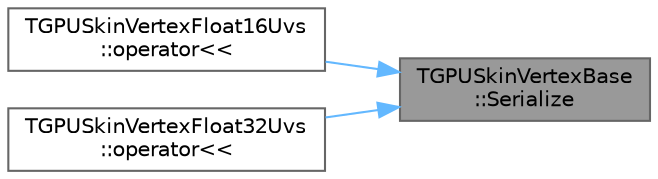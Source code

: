 digraph "TGPUSkinVertexBase::Serialize"
{
 // INTERACTIVE_SVG=YES
 // LATEX_PDF_SIZE
  bgcolor="transparent";
  edge [fontname=Helvetica,fontsize=10,labelfontname=Helvetica,labelfontsize=10];
  node [fontname=Helvetica,fontsize=10,shape=box,height=0.2,width=0.4];
  rankdir="RL";
  Node1 [id="Node000001",label="TGPUSkinVertexBase\l::Serialize",height=0.2,width=0.4,color="gray40", fillcolor="grey60", style="filled", fontcolor="black",tooltip="Serializer."];
  Node1 -> Node2 [id="edge1_Node000001_Node000002",dir="back",color="steelblue1",style="solid",tooltip=" "];
  Node2 [id="Node000002",label="TGPUSkinVertexFloat16Uvs\l::operator\<\<",height=0.2,width=0.4,color="grey40", fillcolor="white", style="filled",URL="$d5/db0/structTGPUSkinVertexFloat16Uvs.html#a6eeb480324a1116d251aeb7f1dbd2874",tooltip="Serializer."];
  Node1 -> Node3 [id="edge2_Node000001_Node000003",dir="back",color="steelblue1",style="solid",tooltip=" "];
  Node3 [id="Node000003",label="TGPUSkinVertexFloat32Uvs\l::operator\<\<",height=0.2,width=0.4,color="grey40", fillcolor="white", style="filled",URL="$d2/de9/structTGPUSkinVertexFloat32Uvs.html#acd18a2798eff44456f8012b38198e99f",tooltip="Serializer."];
}
